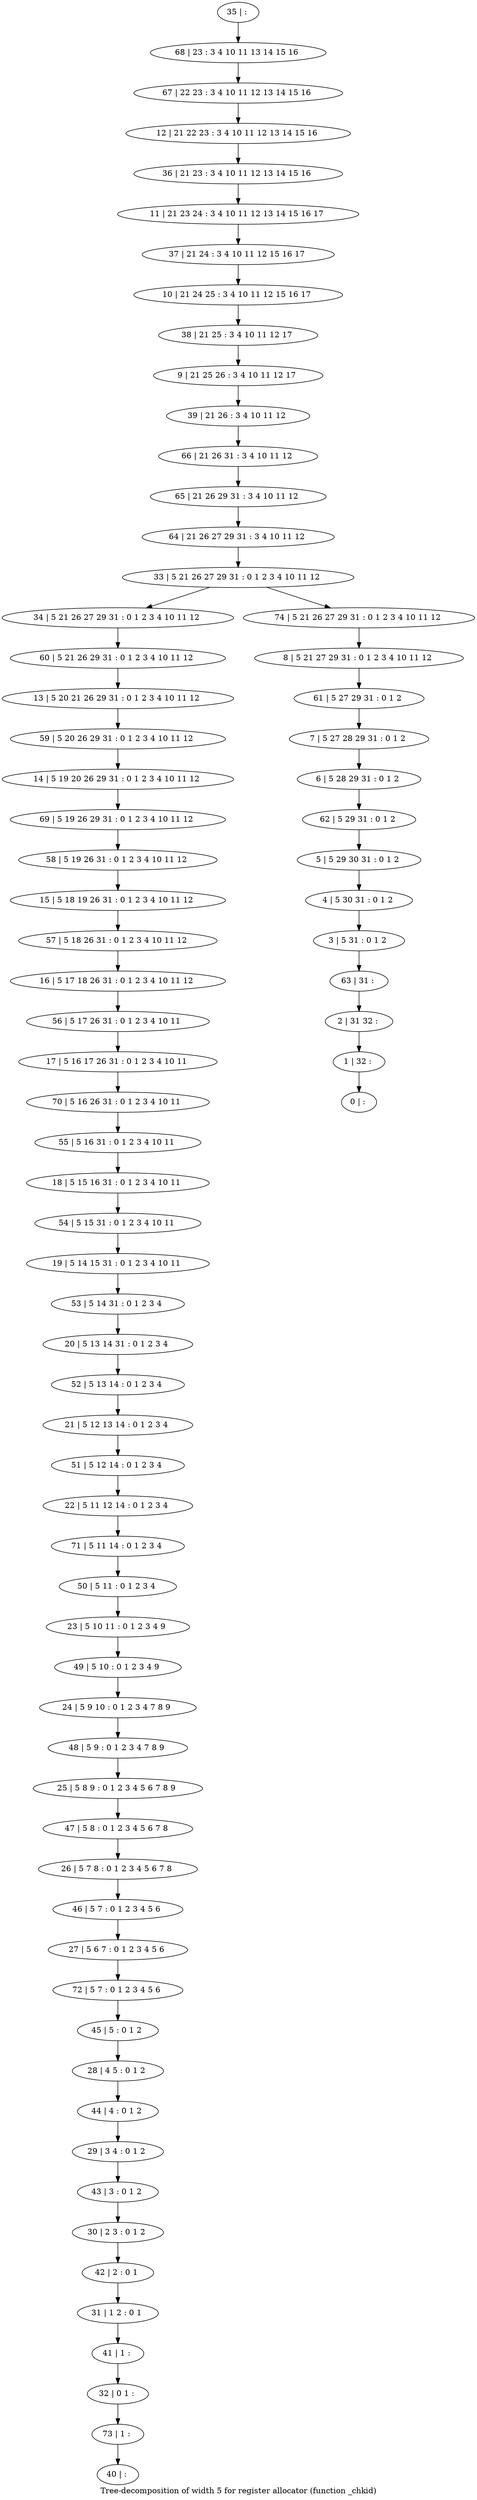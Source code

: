digraph G {
graph [label="Tree-decomposition of width 5 for register allocator (function _chkid)"]
0[label="0 | : "];
1[label="1 | 32 : "];
2[label="2 | 31 32 : "];
3[label="3 | 5 31 : 0 1 2 "];
4[label="4 | 5 30 31 : 0 1 2 "];
5[label="5 | 5 29 30 31 : 0 1 2 "];
6[label="6 | 5 28 29 31 : 0 1 2 "];
7[label="7 | 5 27 28 29 31 : 0 1 2 "];
8[label="8 | 5 21 27 29 31 : 0 1 2 3 4 10 11 12 "];
9[label="9 | 21 25 26 : 3 4 10 11 12 17 "];
10[label="10 | 21 24 25 : 3 4 10 11 12 15 16 17 "];
11[label="11 | 21 23 24 : 3 4 10 11 12 13 14 15 16 17 "];
12[label="12 | 21 22 23 : 3 4 10 11 12 13 14 15 16 "];
13[label="13 | 5 20 21 26 29 31 : 0 1 2 3 4 10 11 12 "];
14[label="14 | 5 19 20 26 29 31 : 0 1 2 3 4 10 11 12 "];
15[label="15 | 5 18 19 26 31 : 0 1 2 3 4 10 11 12 "];
16[label="16 | 5 17 18 26 31 : 0 1 2 3 4 10 11 12 "];
17[label="17 | 5 16 17 26 31 : 0 1 2 3 4 10 11 "];
18[label="18 | 5 15 16 31 : 0 1 2 3 4 10 11 "];
19[label="19 | 5 14 15 31 : 0 1 2 3 4 10 11 "];
20[label="20 | 5 13 14 31 : 0 1 2 3 4 "];
21[label="21 | 5 12 13 14 : 0 1 2 3 4 "];
22[label="22 | 5 11 12 14 : 0 1 2 3 4 "];
23[label="23 | 5 10 11 : 0 1 2 3 4 9 "];
24[label="24 | 5 9 10 : 0 1 2 3 4 7 8 9 "];
25[label="25 | 5 8 9 : 0 1 2 3 4 5 6 7 8 9 "];
26[label="26 | 5 7 8 : 0 1 2 3 4 5 6 7 8 "];
27[label="27 | 5 6 7 : 0 1 2 3 4 5 6 "];
28[label="28 | 4 5 : 0 1 2 "];
29[label="29 | 3 4 : 0 1 2 "];
30[label="30 | 2 3 : 0 1 2 "];
31[label="31 | 1 2 : 0 1 "];
32[label="32 | 0 1 : "];
33[label="33 | 5 21 26 27 29 31 : 0 1 2 3 4 10 11 12 "];
34[label="34 | 5 21 26 27 29 31 : 0 1 2 3 4 10 11 12 "];
35[label="35 | : "];
36[label="36 | 21 23 : 3 4 10 11 12 13 14 15 16 "];
37[label="37 | 21 24 : 3 4 10 11 12 15 16 17 "];
38[label="38 | 21 25 : 3 4 10 11 12 17 "];
39[label="39 | 21 26 : 3 4 10 11 12 "];
40[label="40 | : "];
41[label="41 | 1 : "];
42[label="42 | 2 : 0 1 "];
43[label="43 | 3 : 0 1 2 "];
44[label="44 | 4 : 0 1 2 "];
45[label="45 | 5 : 0 1 2 "];
46[label="46 | 5 7 : 0 1 2 3 4 5 6 "];
47[label="47 | 5 8 : 0 1 2 3 4 5 6 7 8 "];
48[label="48 | 5 9 : 0 1 2 3 4 7 8 9 "];
49[label="49 | 5 10 : 0 1 2 3 4 9 "];
50[label="50 | 5 11 : 0 1 2 3 4 "];
51[label="51 | 5 12 14 : 0 1 2 3 4 "];
52[label="52 | 5 13 14 : 0 1 2 3 4 "];
53[label="53 | 5 14 31 : 0 1 2 3 4 "];
54[label="54 | 5 15 31 : 0 1 2 3 4 10 11 "];
55[label="55 | 5 16 31 : 0 1 2 3 4 10 11 "];
56[label="56 | 5 17 26 31 : 0 1 2 3 4 10 11 "];
57[label="57 | 5 18 26 31 : 0 1 2 3 4 10 11 12 "];
58[label="58 | 5 19 26 31 : 0 1 2 3 4 10 11 12 "];
59[label="59 | 5 20 26 29 31 : 0 1 2 3 4 10 11 12 "];
60[label="60 | 5 21 26 29 31 : 0 1 2 3 4 10 11 12 "];
61[label="61 | 5 27 29 31 : 0 1 2 "];
62[label="62 | 5 29 31 : 0 1 2 "];
63[label="63 | 31 : "];
64[label="64 | 21 26 27 29 31 : 3 4 10 11 12 "];
65[label="65 | 21 26 29 31 : 3 4 10 11 12 "];
66[label="66 | 21 26 31 : 3 4 10 11 12 "];
67[label="67 | 22 23 : 3 4 10 11 12 13 14 15 16 "];
68[label="68 | 23 : 3 4 10 11 13 14 15 16 "];
69[label="69 | 5 19 26 29 31 : 0 1 2 3 4 10 11 12 "];
70[label="70 | 5 16 26 31 : 0 1 2 3 4 10 11 "];
71[label="71 | 5 11 14 : 0 1 2 3 4 "];
72[label="72 | 5 7 : 0 1 2 3 4 5 6 "];
73[label="73 | 1 : "];
74[label="74 | 5 21 26 27 29 31 : 0 1 2 3 4 10 11 12 "];
41->32 ;
31->41 ;
42->31 ;
30->42 ;
43->30 ;
29->43 ;
44->29 ;
28->44 ;
45->28 ;
46->27 ;
26->46 ;
47->26 ;
25->47 ;
48->25 ;
24->48 ;
49->24 ;
23->49 ;
50->23 ;
51->22 ;
21->51 ;
52->21 ;
20->52 ;
53->20 ;
19->53 ;
54->19 ;
18->54 ;
55->18 ;
56->17 ;
16->56 ;
57->16 ;
15->57 ;
58->15 ;
59->14 ;
13->59 ;
60->13 ;
34->60 ;
69->58 ;
14->69 ;
70->55 ;
17->70 ;
71->50 ;
22->71 ;
72->45 ;
27->72 ;
73->40 ;
32->73 ;
35->68 ;
68->67 ;
67->12 ;
12->36 ;
36->11 ;
11->37 ;
37->10 ;
10->38 ;
38->9 ;
9->39 ;
39->66 ;
66->65 ;
65->64 ;
64->33 ;
8->61 ;
61->7 ;
7->6 ;
6->62 ;
62->5 ;
5->4 ;
4->3 ;
3->63 ;
63->2 ;
2->1 ;
1->0 ;
74->8 ;
33->34 ;
33->74 ;
}
